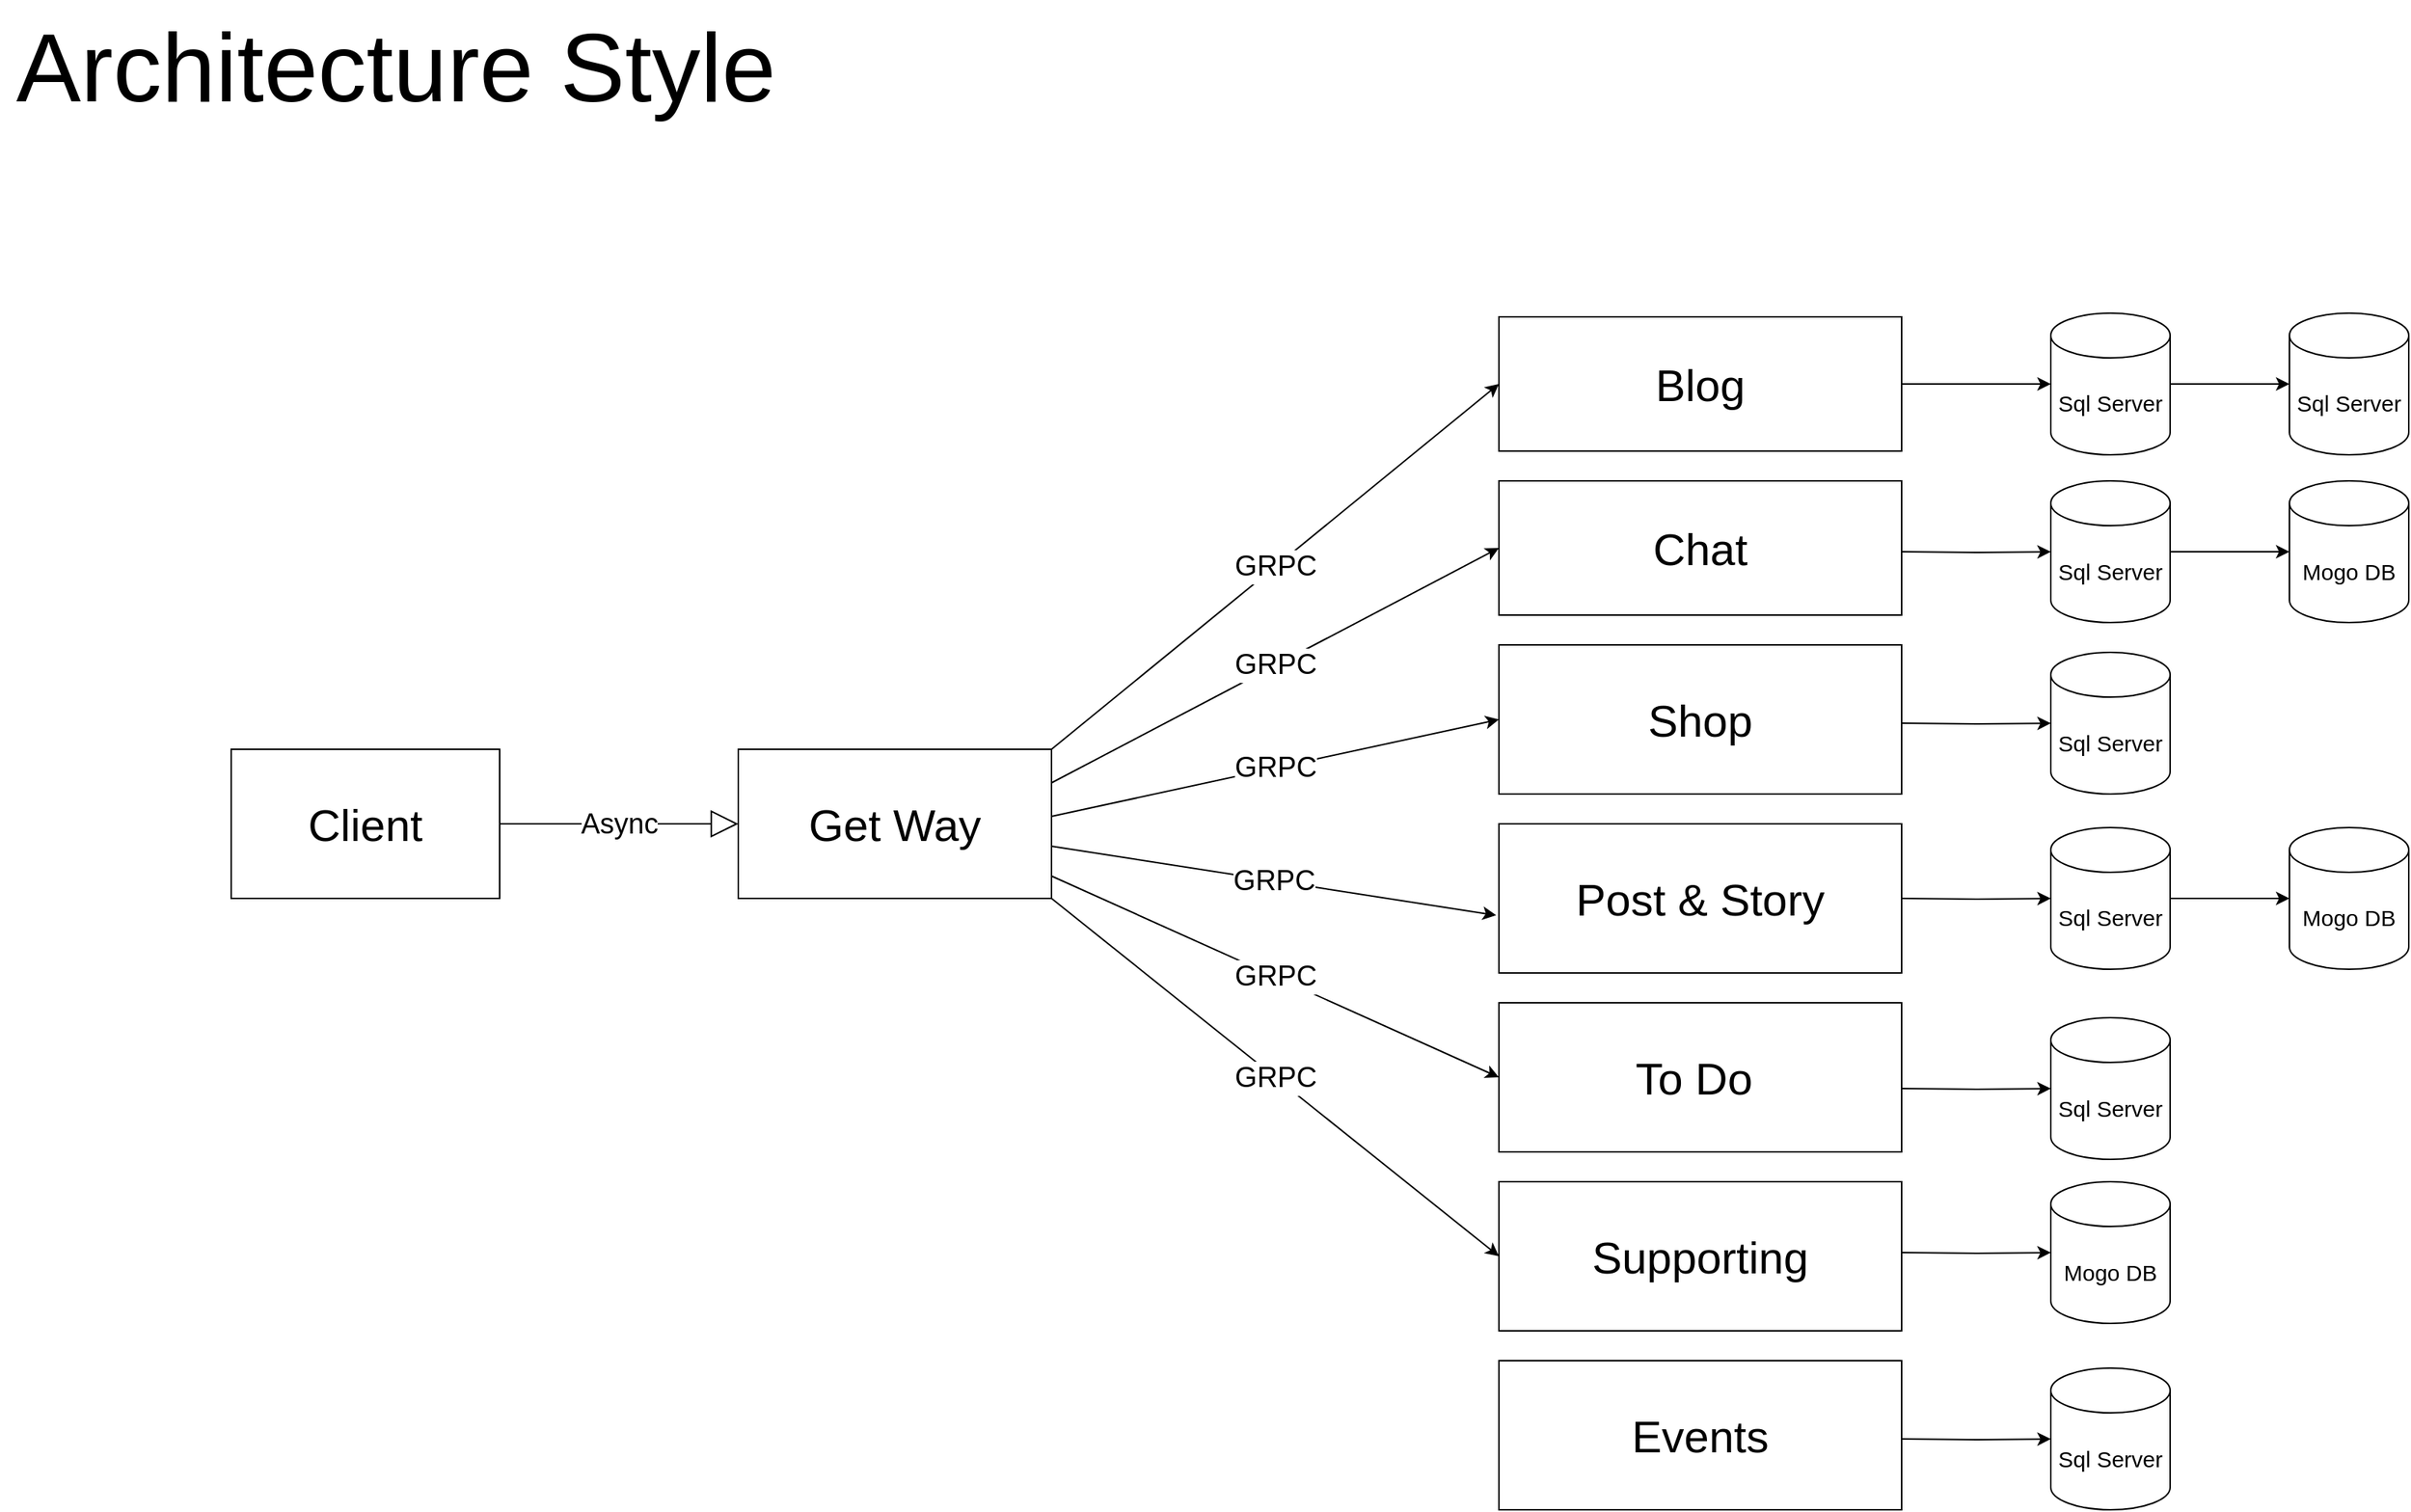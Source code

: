 <mxfile version="24.4.13" type="device">
  <diagram id="wFE0QG_FPsp0jaGvCLVb" name="Page-1">
    <mxGraphModel dx="2933" dy="1773" grid="1" gridSize="10" guides="1" tooltips="1" connect="1" arrows="1" fold="1" page="1" pageScale="1" pageWidth="2336" pageHeight="1654" math="0" shadow="0">
      <root>
        <mxCell id="0" />
        <mxCell id="1" parent="0" />
        <mxCell id="RzglcEqCEudu6f15xoFn-23" value="&lt;span style=&quot;font-size: 65px;&quot;&gt;Architecture Style&lt;/span&gt;" style="text;html=1;align=center;verticalAlign=middle;resizable=0;points=[];autosize=1;strokeColor=none;fillColor=none;" vertex="1" parent="1">
          <mxGeometry x="25" y="120" width="530" height="90" as="geometry" />
        </mxCell>
        <mxCell id="RzglcEqCEudu6f15xoFn-27" value="&lt;font style=&quot;font-size: 30px;&quot;&gt;Client&lt;/font&gt;" style="html=1;whiteSpace=wrap;" vertex="1" parent="1">
          <mxGeometry x="180" y="622.5" width="180" height="100" as="geometry" />
        </mxCell>
        <mxCell id="RzglcEqCEudu6f15xoFn-28" value="Async" style="endArrow=block;endSize=16;endFill=0;html=1;rounded=0;fontSize=19;" edge="1" parent="1">
          <mxGeometry width="160" relative="1" as="geometry">
            <mxPoint x="360" y="672.5" as="sourcePoint" />
            <mxPoint x="520" y="672.5" as="targetPoint" />
          </mxGeometry>
        </mxCell>
        <mxCell id="RzglcEqCEudu6f15xoFn-29" value="&lt;font style=&quot;font-size: 30px;&quot;&gt;Get Way&lt;/font&gt;" style="html=1;whiteSpace=wrap;" vertex="1" parent="1">
          <mxGeometry x="520" y="622.5" width="210" height="100" as="geometry" />
        </mxCell>
        <mxCell id="RzglcEqCEudu6f15xoFn-30" value="&lt;span style=&quot;font-size: 30px;&quot;&gt;Blog&lt;/span&gt;" style="html=1;whiteSpace=wrap;" vertex="1" parent="1">
          <mxGeometry x="1030" y="332.5" width="270" height="90" as="geometry" />
        </mxCell>
        <mxCell id="RzglcEqCEudu6f15xoFn-31" value="&lt;span style=&quot;font-size: 30px;&quot;&gt;Chat&lt;/span&gt;" style="html=1;whiteSpace=wrap;" vertex="1" parent="1">
          <mxGeometry x="1030" y="442.5" width="270" height="90" as="geometry" />
        </mxCell>
        <mxCell id="RzglcEqCEudu6f15xoFn-32" value="&lt;span style=&quot;font-size: 30px;&quot;&gt;Shop&lt;/span&gt;" style="html=1;whiteSpace=wrap;" vertex="1" parent="1">
          <mxGeometry x="1030" y="552.5" width="270" height="100" as="geometry" />
        </mxCell>
        <mxCell id="RzglcEqCEudu6f15xoFn-33" value="&lt;span style=&quot;font-size: 30px;&quot;&gt;Post &amp;amp; Story&lt;/span&gt;" style="html=1;whiteSpace=wrap;" vertex="1" parent="1">
          <mxGeometry x="1030" y="672.5" width="270" height="100" as="geometry" />
        </mxCell>
        <mxCell id="RzglcEqCEudu6f15xoFn-34" value="&lt;span style=&quot;font-size: 30px;&quot;&gt;To Do&amp;nbsp;&lt;/span&gt;" style="html=1;whiteSpace=wrap;" vertex="1" parent="1">
          <mxGeometry x="1030" y="792.5" width="270" height="100" as="geometry" />
        </mxCell>
        <mxCell id="RzglcEqCEudu6f15xoFn-35" value="&lt;span style=&quot;font-size: 30px;&quot;&gt;Supporting&lt;/span&gt;" style="html=1;whiteSpace=wrap;" vertex="1" parent="1">
          <mxGeometry x="1030" y="912.5" width="270" height="100" as="geometry" />
        </mxCell>
        <mxCell id="RzglcEqCEudu6f15xoFn-36" value="" style="endArrow=classic;html=1;rounded=0;entryX=0;entryY=0.5;entryDx=0;entryDy=0;exitX=1;exitY=0;exitDx=0;exitDy=0;" edge="1" parent="1" source="RzglcEqCEudu6f15xoFn-29" target="RzglcEqCEudu6f15xoFn-30">
          <mxGeometry relative="1" as="geometry">
            <mxPoint x="730" y="672.5" as="sourcePoint" />
            <mxPoint x="830" y="672.5" as="targetPoint" />
          </mxGeometry>
        </mxCell>
        <mxCell id="RzglcEqCEudu6f15xoFn-37" value="&lt;font style=&quot;font-size: 19px;&quot;&gt;GRPC&lt;/font&gt;" style="edgeLabel;resizable=0;html=1;;align=center;verticalAlign=middle;" connectable="0" vertex="1" parent="RzglcEqCEudu6f15xoFn-36">
          <mxGeometry relative="1" as="geometry" />
        </mxCell>
        <mxCell id="RzglcEqCEudu6f15xoFn-39" value="" style="endArrow=classic;html=1;rounded=0;entryX=0;entryY=0.5;entryDx=0;entryDy=0;exitX=1;exitY=0;exitDx=0;exitDy=0;" edge="1" parent="1" target="RzglcEqCEudu6f15xoFn-31">
          <mxGeometry relative="1" as="geometry">
            <mxPoint x="730" y="645" as="sourcePoint" />
            <mxPoint x="1030" y="470" as="targetPoint" />
          </mxGeometry>
        </mxCell>
        <mxCell id="RzglcEqCEudu6f15xoFn-40" value="&lt;font style=&quot;font-size: 19px;&quot;&gt;GRPC&lt;/font&gt;" style="edgeLabel;resizable=0;html=1;;align=center;verticalAlign=middle;" connectable="0" vertex="1" parent="RzglcEqCEudu6f15xoFn-39">
          <mxGeometry relative="1" as="geometry" />
        </mxCell>
        <mxCell id="RzglcEqCEudu6f15xoFn-42" value="" style="endArrow=classic;html=1;rounded=0;entryX=0;entryY=0.5;entryDx=0;entryDy=0;exitX=1;exitY=0;exitDx=0;exitDy=0;" edge="1" parent="1" target="RzglcEqCEudu6f15xoFn-32">
          <mxGeometry relative="1" as="geometry">
            <mxPoint x="730" y="667.5" as="sourcePoint" />
            <mxPoint x="1030" y="492.5" as="targetPoint" />
          </mxGeometry>
        </mxCell>
        <mxCell id="RzglcEqCEudu6f15xoFn-43" value="&lt;font style=&quot;font-size: 19px;&quot;&gt;GRPC&lt;/font&gt;" style="edgeLabel;resizable=0;html=1;;align=center;verticalAlign=middle;" connectable="0" vertex="1" parent="RzglcEqCEudu6f15xoFn-42">
          <mxGeometry relative="1" as="geometry" />
        </mxCell>
        <mxCell id="RzglcEqCEudu6f15xoFn-44" value="" style="endArrow=classic;html=1;rounded=0;entryX=-0.007;entryY=0.613;entryDx=0;entryDy=0;exitX=1;exitY=0;exitDx=0;exitDy=0;entryPerimeter=0;" edge="1" parent="1" target="RzglcEqCEudu6f15xoFn-33">
          <mxGeometry relative="1" as="geometry">
            <mxPoint x="730" y="687.5" as="sourcePoint" />
            <mxPoint x="1030" y="512.5" as="targetPoint" />
          </mxGeometry>
        </mxCell>
        <mxCell id="RzglcEqCEudu6f15xoFn-45" value="&lt;font style=&quot;font-size: 19px;&quot;&gt;GRPC&lt;/font&gt;" style="edgeLabel;resizable=0;html=1;;align=center;verticalAlign=middle;" connectable="0" vertex="1" parent="RzglcEqCEudu6f15xoFn-44">
          <mxGeometry relative="1" as="geometry" />
        </mxCell>
        <mxCell id="RzglcEqCEudu6f15xoFn-46" value="" style="endArrow=classic;html=1;rounded=0;entryX=0;entryY=0.5;entryDx=0;entryDy=0;exitX=1;exitY=0;exitDx=0;exitDy=0;" edge="1" parent="1" target="RzglcEqCEudu6f15xoFn-34">
          <mxGeometry relative="1" as="geometry">
            <mxPoint x="730" y="707.5" as="sourcePoint" />
            <mxPoint x="1030" y="532.5" as="targetPoint" />
          </mxGeometry>
        </mxCell>
        <mxCell id="RzglcEqCEudu6f15xoFn-47" value="&lt;font style=&quot;font-size: 19px;&quot;&gt;GRPC&lt;/font&gt;" style="edgeLabel;resizable=0;html=1;;align=center;verticalAlign=middle;" connectable="0" vertex="1" parent="RzglcEqCEudu6f15xoFn-46">
          <mxGeometry relative="1" as="geometry" />
        </mxCell>
        <mxCell id="RzglcEqCEudu6f15xoFn-48" value="" style="endArrow=classic;html=1;rounded=0;entryX=0;entryY=0.5;entryDx=0;entryDy=0;exitX=1;exitY=0;exitDx=0;exitDy=0;" edge="1" parent="1" target="RzglcEqCEudu6f15xoFn-35">
          <mxGeometry relative="1" as="geometry">
            <mxPoint x="730" y="722.5" as="sourcePoint" />
            <mxPoint x="1030" y="547.5" as="targetPoint" />
          </mxGeometry>
        </mxCell>
        <mxCell id="RzglcEqCEudu6f15xoFn-49" value="&lt;font style=&quot;font-size: 19px;&quot;&gt;GRPC&lt;/font&gt;" style="edgeLabel;resizable=0;html=1;;align=center;verticalAlign=middle;" connectable="0" vertex="1" parent="RzglcEqCEudu6f15xoFn-48">
          <mxGeometry relative="1" as="geometry" />
        </mxCell>
        <mxCell id="RzglcEqCEudu6f15xoFn-70" value="" style="edgeStyle=orthogonalEdgeStyle;rounded=0;orthogonalLoop=1;jettySize=auto;html=1;" edge="1" parent="1" source="RzglcEqCEudu6f15xoFn-50" target="RzglcEqCEudu6f15xoFn-69">
          <mxGeometry relative="1" as="geometry" />
        </mxCell>
        <mxCell id="RzglcEqCEudu6f15xoFn-50" value="&lt;font style=&quot;font-size: 15px;&quot;&gt;Sql Server&lt;/font&gt;" style="shape=cylinder3;whiteSpace=wrap;html=1;boundedLbl=1;backgroundOutline=1;size=15;" vertex="1" parent="1">
          <mxGeometry x="1400" y="330" width="80" height="95" as="geometry" />
        </mxCell>
        <mxCell id="RzglcEqCEudu6f15xoFn-52" style="edgeStyle=orthogonalEdgeStyle;rounded=0;orthogonalLoop=1;jettySize=auto;html=1;entryX=0;entryY=0.5;entryDx=0;entryDy=0;entryPerimeter=0;" edge="1" parent="1" source="RzglcEqCEudu6f15xoFn-30" target="RzglcEqCEudu6f15xoFn-50">
          <mxGeometry relative="1" as="geometry" />
        </mxCell>
        <mxCell id="RzglcEqCEudu6f15xoFn-68" value="" style="edgeStyle=orthogonalEdgeStyle;rounded=0;orthogonalLoop=1;jettySize=auto;html=1;" edge="1" parent="1" source="RzglcEqCEudu6f15xoFn-53" target="RzglcEqCEudu6f15xoFn-67">
          <mxGeometry relative="1" as="geometry" />
        </mxCell>
        <mxCell id="RzglcEqCEudu6f15xoFn-53" value="&lt;span style=&quot;font-size: 15px;&quot;&gt;Sql Server&lt;/span&gt;" style="shape=cylinder3;whiteSpace=wrap;html=1;boundedLbl=1;backgroundOutline=1;size=15;" vertex="1" parent="1">
          <mxGeometry x="1400" y="442.5" width="80" height="95" as="geometry" />
        </mxCell>
        <mxCell id="RzglcEqCEudu6f15xoFn-54" style="edgeStyle=orthogonalEdgeStyle;rounded=0;orthogonalLoop=1;jettySize=auto;html=1;entryX=0;entryY=0.5;entryDx=0;entryDy=0;entryPerimeter=0;" edge="1" parent="1" target="RzglcEqCEudu6f15xoFn-53">
          <mxGeometry relative="1" as="geometry">
            <mxPoint x="1300" y="490" as="sourcePoint" />
          </mxGeometry>
        </mxCell>
        <mxCell id="RzglcEqCEudu6f15xoFn-55" value="&lt;font style=&quot;font-size: 15px;&quot;&gt;Sql Server&lt;/font&gt;" style="shape=cylinder3;whiteSpace=wrap;html=1;boundedLbl=1;backgroundOutline=1;size=15;" vertex="1" parent="1">
          <mxGeometry x="1400" y="557.5" width="80" height="95" as="geometry" />
        </mxCell>
        <mxCell id="RzglcEqCEudu6f15xoFn-56" style="edgeStyle=orthogonalEdgeStyle;rounded=0;orthogonalLoop=1;jettySize=auto;html=1;entryX=0;entryY=0.5;entryDx=0;entryDy=0;entryPerimeter=0;" edge="1" parent="1" target="RzglcEqCEudu6f15xoFn-55">
          <mxGeometry relative="1" as="geometry">
            <mxPoint x="1300" y="605" as="sourcePoint" />
          </mxGeometry>
        </mxCell>
        <mxCell id="RzglcEqCEudu6f15xoFn-64" value="" style="edgeStyle=orthogonalEdgeStyle;rounded=0;orthogonalLoop=1;jettySize=auto;html=1;" edge="1" parent="1" source="RzglcEqCEudu6f15xoFn-57" target="RzglcEqCEudu6f15xoFn-63">
          <mxGeometry relative="1" as="geometry" />
        </mxCell>
        <mxCell id="RzglcEqCEudu6f15xoFn-57" value="&lt;font style=&quot;font-size: 15px;&quot;&gt;Sql Server&lt;/font&gt;" style="shape=cylinder3;whiteSpace=wrap;html=1;boundedLbl=1;backgroundOutline=1;size=15;" vertex="1" parent="1">
          <mxGeometry x="1400" y="675" width="80" height="95" as="geometry" />
        </mxCell>
        <mxCell id="RzglcEqCEudu6f15xoFn-58" style="edgeStyle=orthogonalEdgeStyle;rounded=0;orthogonalLoop=1;jettySize=auto;html=1;entryX=0;entryY=0.5;entryDx=0;entryDy=0;entryPerimeter=0;" edge="1" parent="1" target="RzglcEqCEudu6f15xoFn-57">
          <mxGeometry relative="1" as="geometry">
            <mxPoint x="1300" y="722.5" as="sourcePoint" />
          </mxGeometry>
        </mxCell>
        <mxCell id="RzglcEqCEudu6f15xoFn-59" value="&lt;font style=&quot;font-size: 15px;&quot;&gt;Sql Server&lt;/font&gt;" style="shape=cylinder3;whiteSpace=wrap;html=1;boundedLbl=1;backgroundOutline=1;size=15;" vertex="1" parent="1">
          <mxGeometry x="1400" y="802.5" width="80" height="95" as="geometry" />
        </mxCell>
        <mxCell id="RzglcEqCEudu6f15xoFn-60" style="edgeStyle=orthogonalEdgeStyle;rounded=0;orthogonalLoop=1;jettySize=auto;html=1;entryX=0;entryY=0.5;entryDx=0;entryDy=0;entryPerimeter=0;" edge="1" parent="1" target="RzglcEqCEudu6f15xoFn-59">
          <mxGeometry relative="1" as="geometry">
            <mxPoint x="1300" y="850" as="sourcePoint" />
          </mxGeometry>
        </mxCell>
        <mxCell id="RzglcEqCEudu6f15xoFn-61" value="&lt;span style=&quot;font-size: 15px;&quot;&gt;Mogo DB&lt;/span&gt;" style="shape=cylinder3;whiteSpace=wrap;html=1;boundedLbl=1;backgroundOutline=1;size=15;" vertex="1" parent="1">
          <mxGeometry x="1400" y="912.5" width="80" height="95" as="geometry" />
        </mxCell>
        <mxCell id="RzglcEqCEudu6f15xoFn-62" style="edgeStyle=orthogonalEdgeStyle;rounded=0;orthogonalLoop=1;jettySize=auto;html=1;entryX=0;entryY=0.5;entryDx=0;entryDy=0;entryPerimeter=0;" edge="1" parent="1" target="RzglcEqCEudu6f15xoFn-61">
          <mxGeometry relative="1" as="geometry">
            <mxPoint x="1300" y="960" as="sourcePoint" />
          </mxGeometry>
        </mxCell>
        <mxCell id="RzglcEqCEudu6f15xoFn-63" value="&lt;span style=&quot;font-size: 15px;&quot;&gt;Mogo DB&lt;/span&gt;" style="shape=cylinder3;whiteSpace=wrap;html=1;boundedLbl=1;backgroundOutline=1;size=15;" vertex="1" parent="1">
          <mxGeometry x="1560" y="675" width="80" height="95" as="geometry" />
        </mxCell>
        <mxCell id="RzglcEqCEudu6f15xoFn-67" value="&lt;span style=&quot;font-size: 15px;&quot;&gt;Mogo DB&lt;/span&gt;" style="shape=cylinder3;whiteSpace=wrap;html=1;boundedLbl=1;backgroundOutline=1;size=15;" vertex="1" parent="1">
          <mxGeometry x="1560" y="442.5" width="80" height="95" as="geometry" />
        </mxCell>
        <mxCell id="RzglcEqCEudu6f15xoFn-69" value="&lt;font style=&quot;font-size: 15px;&quot;&gt;Sql Server&lt;/font&gt;" style="shape=cylinder3;whiteSpace=wrap;html=1;boundedLbl=1;backgroundOutline=1;size=15;" vertex="1" parent="1">
          <mxGeometry x="1560" y="330" width="80" height="95" as="geometry" />
        </mxCell>
        <mxCell id="RzglcEqCEudu6f15xoFn-71" value="&lt;span style=&quot;font-size: 30px;&quot;&gt;Events&lt;/span&gt;" style="html=1;whiteSpace=wrap;" vertex="1" parent="1">
          <mxGeometry x="1030" y="1032.5" width="270" height="100" as="geometry" />
        </mxCell>
        <mxCell id="RzglcEqCEudu6f15xoFn-72" value="&lt;span style=&quot;font-size: 15px;&quot;&gt;Sql Server&lt;/span&gt;" style="shape=cylinder3;whiteSpace=wrap;html=1;boundedLbl=1;backgroundOutline=1;size=15;" vertex="1" parent="1">
          <mxGeometry x="1400" y="1037.5" width="80" height="95" as="geometry" />
        </mxCell>
        <mxCell id="RzglcEqCEudu6f15xoFn-73" style="edgeStyle=orthogonalEdgeStyle;rounded=0;orthogonalLoop=1;jettySize=auto;html=1;entryX=0;entryY=0.5;entryDx=0;entryDy=0;entryPerimeter=0;" edge="1" parent="1" target="RzglcEqCEudu6f15xoFn-72">
          <mxGeometry relative="1" as="geometry">
            <mxPoint x="1300" y="1085" as="sourcePoint" />
          </mxGeometry>
        </mxCell>
      </root>
    </mxGraphModel>
  </diagram>
</mxfile>
